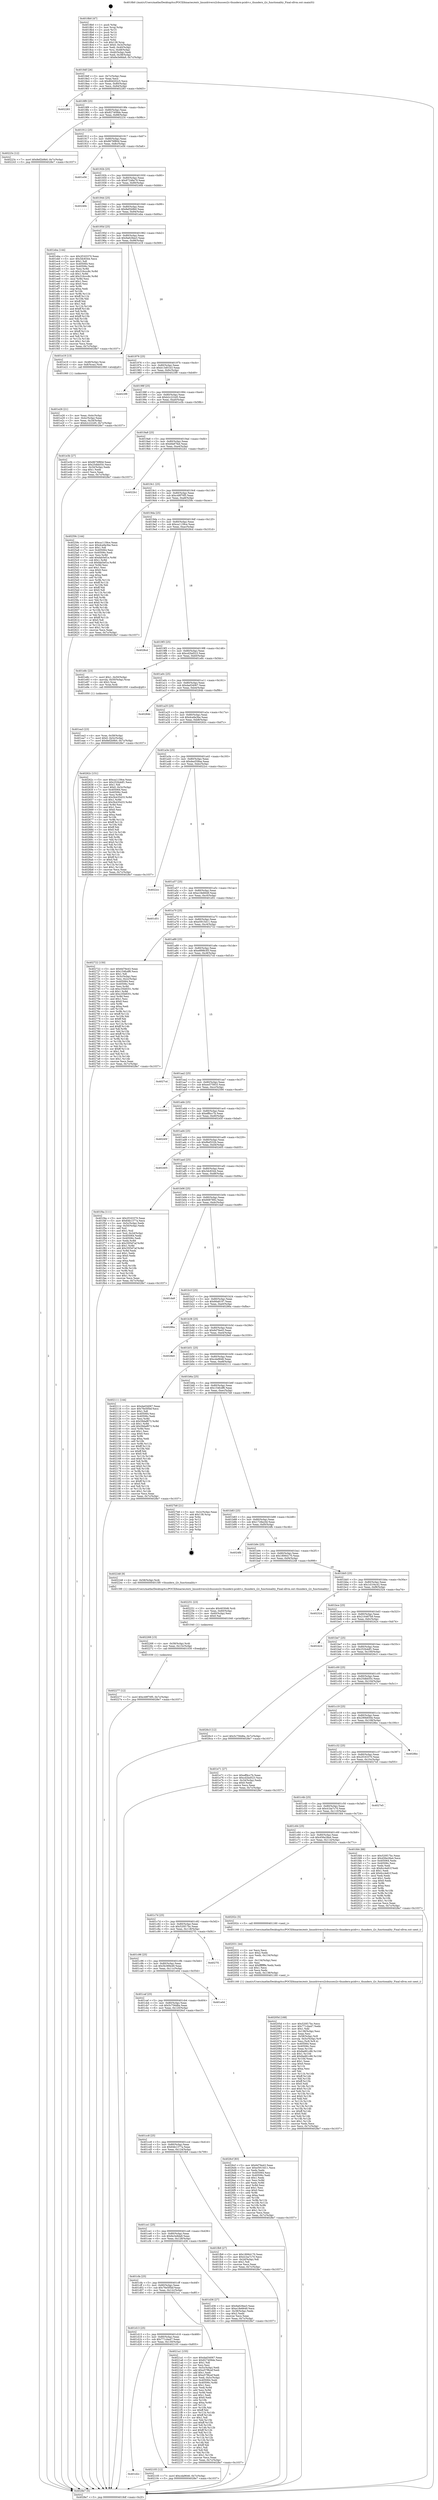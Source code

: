 digraph "0x4018b0" {
  label = "0x4018b0 (/mnt/c/Users/mathe/Desktop/tcc/POCII/binaries/extr_linuxdriversi2cbussesi2c-thunderx-pcidrv.c_thunderx_i2c_functionality_Final-ollvm.out::main(0))"
  labelloc = "t"
  node[shape=record]

  Entry [label="",width=0.3,height=0.3,shape=circle,fillcolor=black,style=filled]
  "0x4018df" [label="{
     0x4018df [26]\l
     | [instrs]\l
     &nbsp;&nbsp;0x4018df \<+3\>: mov -0x7c(%rbp),%eax\l
     &nbsp;&nbsp;0x4018e2 \<+2\>: mov %eax,%ecx\l
     &nbsp;&nbsp;0x4018e4 \<+6\>: sub $0x80d202c5,%ecx\l
     &nbsp;&nbsp;0x4018ea \<+3\>: mov %eax,-0x80(%rbp)\l
     &nbsp;&nbsp;0x4018ed \<+6\>: mov %ecx,-0x84(%rbp)\l
     &nbsp;&nbsp;0x4018f3 \<+6\>: je 0000000000402283 \<main+0x9d3\>\l
  }"]
  "0x402283" [label="{
     0x402283\l
  }", style=dashed]
  "0x4018f9" [label="{
     0x4018f9 [25]\l
     | [instrs]\l
     &nbsp;&nbsp;0x4018f9 \<+5\>: jmp 00000000004018fe \<main+0x4e\>\l
     &nbsp;&nbsp;0x4018fe \<+3\>: mov -0x80(%rbp),%eax\l
     &nbsp;&nbsp;0x401901 \<+5\>: sub $0x827409de,%eax\l
     &nbsp;&nbsp;0x401906 \<+6\>: mov %eax,-0x88(%rbp)\l
     &nbsp;&nbsp;0x40190c \<+6\>: je 000000000040223c \<main+0x98c\>\l
  }"]
  Exit [label="",width=0.3,height=0.3,shape=circle,fillcolor=black,style=filled,peripheries=2]
  "0x40223c" [label="{
     0x40223c [12]\l
     | [instrs]\l
     &nbsp;&nbsp;0x40223c \<+7\>: movl $0x8ef2b9b0,-0x7c(%rbp)\l
     &nbsp;&nbsp;0x402243 \<+5\>: jmp 00000000004028e7 \<main+0x1037\>\l
  }"]
  "0x401912" [label="{
     0x401912 [25]\l
     | [instrs]\l
     &nbsp;&nbsp;0x401912 \<+5\>: jmp 0000000000401917 \<main+0x67\>\l
     &nbsp;&nbsp;0x401917 \<+3\>: mov -0x80(%rbp),%eax\l
     &nbsp;&nbsp;0x40191a \<+5\>: sub $0x8676f80d,%eax\l
     &nbsp;&nbsp;0x40191f \<+6\>: mov %eax,-0x8c(%rbp)\l
     &nbsp;&nbsp;0x401925 \<+6\>: je 0000000000401e56 \<main+0x5a6\>\l
  }"]
  "0x402277" [label="{
     0x402277 [12]\l
     | [instrs]\l
     &nbsp;&nbsp;0x402277 \<+7\>: movl $0xc49f70f5,-0x7c(%rbp)\l
     &nbsp;&nbsp;0x40227e \<+5\>: jmp 00000000004028e7 \<main+0x1037\>\l
  }"]
  "0x401e56" [label="{
     0x401e56\l
  }", style=dashed]
  "0x40192b" [label="{
     0x40192b [25]\l
     | [instrs]\l
     &nbsp;&nbsp;0x40192b \<+5\>: jmp 0000000000401930 \<main+0x80\>\l
     &nbsp;&nbsp;0x401930 \<+3\>: mov -0x80(%rbp),%eax\l
     &nbsp;&nbsp;0x401933 \<+5\>: sub $0x87248a79,%eax\l
     &nbsp;&nbsp;0x401938 \<+6\>: mov %eax,-0x90(%rbp)\l
     &nbsp;&nbsp;0x40193e \<+6\>: je 000000000040246b \<main+0xbbb\>\l
  }"]
  "0x402268" [label="{
     0x402268 [15]\l
     | [instrs]\l
     &nbsp;&nbsp;0x402268 \<+4\>: mov -0x58(%rbp),%rdi\l
     &nbsp;&nbsp;0x40226c \<+6\>: mov %eax,-0x13c(%rbp)\l
     &nbsp;&nbsp;0x402272 \<+5\>: call 0000000000401030 \<free@plt\>\l
     | [calls]\l
     &nbsp;&nbsp;0x401030 \{1\} (unknown)\l
  }"]
  "0x40246b" [label="{
     0x40246b\l
  }", style=dashed]
  "0x401944" [label="{
     0x401944 [25]\l
     | [instrs]\l
     &nbsp;&nbsp;0x401944 \<+5\>: jmp 0000000000401949 \<main+0x99\>\l
     &nbsp;&nbsp;0x401949 \<+3\>: mov -0x80(%rbp),%eax\l
     &nbsp;&nbsp;0x40194c \<+5\>: sub $0x8ef2b9b0,%eax\l
     &nbsp;&nbsp;0x401951 \<+6\>: mov %eax,-0x94(%rbp)\l
     &nbsp;&nbsp;0x401957 \<+6\>: je 0000000000401eba \<main+0x60a\>\l
  }"]
  "0x402251" [label="{
     0x402251 [23]\l
     | [instrs]\l
     &nbsp;&nbsp;0x402251 \<+10\>: movabs $0x4030d6,%rdi\l
     &nbsp;&nbsp;0x40225b \<+3\>: mov %eax,-0x60(%rbp)\l
     &nbsp;&nbsp;0x40225e \<+3\>: mov -0x60(%rbp),%esi\l
     &nbsp;&nbsp;0x402261 \<+2\>: mov $0x0,%al\l
     &nbsp;&nbsp;0x402263 \<+5\>: call 0000000000401040 \<printf@plt\>\l
     | [calls]\l
     &nbsp;&nbsp;0x401040 \{1\} (unknown)\l
  }"]
  "0x401eba" [label="{
     0x401eba [144]\l
     | [instrs]\l
     &nbsp;&nbsp;0x401eba \<+5\>: mov $0x2f163370,%eax\l
     &nbsp;&nbsp;0x401ebf \<+5\>: mov $0x3dc8344,%ecx\l
     &nbsp;&nbsp;0x401ec4 \<+2\>: mov $0x1,%dl\l
     &nbsp;&nbsp;0x401ec6 \<+7\>: mov 0x405064,%esi\l
     &nbsp;&nbsp;0x401ecd \<+7\>: mov 0x40506c,%edi\l
     &nbsp;&nbsp;0x401ed4 \<+3\>: mov %esi,%r8d\l
     &nbsp;&nbsp;0x401ed7 \<+7\>: sub $0x316ccc8c,%r8d\l
     &nbsp;&nbsp;0x401ede \<+4\>: sub $0x1,%r8d\l
     &nbsp;&nbsp;0x401ee2 \<+7\>: add $0x316ccc8c,%r8d\l
     &nbsp;&nbsp;0x401ee9 \<+4\>: imul %r8d,%esi\l
     &nbsp;&nbsp;0x401eed \<+3\>: and $0x1,%esi\l
     &nbsp;&nbsp;0x401ef0 \<+3\>: cmp $0x0,%esi\l
     &nbsp;&nbsp;0x401ef3 \<+4\>: sete %r9b\l
     &nbsp;&nbsp;0x401ef7 \<+3\>: cmp $0xa,%edi\l
     &nbsp;&nbsp;0x401efa \<+4\>: setl %r10b\l
     &nbsp;&nbsp;0x401efe \<+3\>: mov %r9b,%r11b\l
     &nbsp;&nbsp;0x401f01 \<+4\>: xor $0xff,%r11b\l
     &nbsp;&nbsp;0x401f05 \<+3\>: mov %r10b,%bl\l
     &nbsp;&nbsp;0x401f08 \<+3\>: xor $0xff,%bl\l
     &nbsp;&nbsp;0x401f0b \<+3\>: xor $0x1,%dl\l
     &nbsp;&nbsp;0x401f0e \<+3\>: mov %r11b,%r14b\l
     &nbsp;&nbsp;0x401f11 \<+4\>: and $0xff,%r14b\l
     &nbsp;&nbsp;0x401f15 \<+3\>: and %dl,%r9b\l
     &nbsp;&nbsp;0x401f18 \<+3\>: mov %bl,%r15b\l
     &nbsp;&nbsp;0x401f1b \<+4\>: and $0xff,%r15b\l
     &nbsp;&nbsp;0x401f1f \<+3\>: and %dl,%r10b\l
     &nbsp;&nbsp;0x401f22 \<+3\>: or %r9b,%r14b\l
     &nbsp;&nbsp;0x401f25 \<+3\>: or %r10b,%r15b\l
     &nbsp;&nbsp;0x401f28 \<+3\>: xor %r15b,%r14b\l
     &nbsp;&nbsp;0x401f2b \<+3\>: or %bl,%r11b\l
     &nbsp;&nbsp;0x401f2e \<+4\>: xor $0xff,%r11b\l
     &nbsp;&nbsp;0x401f32 \<+3\>: or $0x1,%dl\l
     &nbsp;&nbsp;0x401f35 \<+3\>: and %dl,%r11b\l
     &nbsp;&nbsp;0x401f38 \<+3\>: or %r11b,%r14b\l
     &nbsp;&nbsp;0x401f3b \<+4\>: test $0x1,%r14b\l
     &nbsp;&nbsp;0x401f3f \<+3\>: cmovne %ecx,%eax\l
     &nbsp;&nbsp;0x401f42 \<+3\>: mov %eax,-0x7c(%rbp)\l
     &nbsp;&nbsp;0x401f45 \<+5\>: jmp 00000000004028e7 \<main+0x1037\>\l
  }"]
  "0x40195d" [label="{
     0x40195d [25]\l
     | [instrs]\l
     &nbsp;&nbsp;0x40195d \<+5\>: jmp 0000000000401962 \<main+0xb2\>\l
     &nbsp;&nbsp;0x401962 \<+3\>: mov -0x80(%rbp),%eax\l
     &nbsp;&nbsp;0x401965 \<+5\>: sub $0x9a629ee3,%eax\l
     &nbsp;&nbsp;0x40196a \<+6\>: mov %eax,-0x98(%rbp)\l
     &nbsp;&nbsp;0x401970 \<+6\>: je 0000000000401e19 \<main+0x569\>\l
  }"]
  "0x401d2c" [label="{
     0x401d2c\l
  }", style=dashed]
  "0x401e19" [label="{
     0x401e19 [13]\l
     | [instrs]\l
     &nbsp;&nbsp;0x401e19 \<+4\>: mov -0x48(%rbp),%rax\l
     &nbsp;&nbsp;0x401e1d \<+4\>: mov 0x8(%rax),%rdi\l
     &nbsp;&nbsp;0x401e21 \<+5\>: call 0000000000401060 \<atoi@plt\>\l
     | [calls]\l
     &nbsp;&nbsp;0x401060 \{1\} (unknown)\l
  }"]
  "0x401976" [label="{
     0x401976 [25]\l
     | [instrs]\l
     &nbsp;&nbsp;0x401976 \<+5\>: jmp 000000000040197b \<main+0xcb\>\l
     &nbsp;&nbsp;0x40197b \<+3\>: mov -0x80(%rbp),%eax\l
     &nbsp;&nbsp;0x40197e \<+5\>: sub $0xb13d01b3,%eax\l
     &nbsp;&nbsp;0x401983 \<+6\>: mov %eax,-0x9c(%rbp)\l
     &nbsp;&nbsp;0x401989 \<+6\>: je 00000000004023f9 \<main+0xb49\>\l
  }"]
  "0x402105" [label="{
     0x402105 [12]\l
     | [instrs]\l
     &nbsp;&nbsp;0x402105 \<+7\>: movl $0xcda9646,-0x7c(%rbp)\l
     &nbsp;&nbsp;0x40210c \<+5\>: jmp 00000000004028e7 \<main+0x1037\>\l
  }"]
  "0x4023f9" [label="{
     0x4023f9\l
  }", style=dashed]
  "0x40198f" [label="{
     0x40198f [25]\l
     | [instrs]\l
     &nbsp;&nbsp;0x40198f \<+5\>: jmp 0000000000401994 \<main+0xe4\>\l
     &nbsp;&nbsp;0x401994 \<+3\>: mov -0x80(%rbp),%eax\l
     &nbsp;&nbsp;0x401997 \<+5\>: sub $0xb2c222d5,%eax\l
     &nbsp;&nbsp;0x40199c \<+6\>: mov %eax,-0xa0(%rbp)\l
     &nbsp;&nbsp;0x4019a2 \<+6\>: je 0000000000401e3b \<main+0x58b\>\l
  }"]
  "0x401d13" [label="{
     0x401d13 [25]\l
     | [instrs]\l
     &nbsp;&nbsp;0x401d13 \<+5\>: jmp 0000000000401d18 \<main+0x468\>\l
     &nbsp;&nbsp;0x401d18 \<+3\>: mov -0x80(%rbp),%eax\l
     &nbsp;&nbsp;0x401d1b \<+5\>: sub $0x771cba47,%eax\l
     &nbsp;&nbsp;0x401d20 \<+6\>: mov %eax,-0x130(%rbp)\l
     &nbsp;&nbsp;0x401d26 \<+6\>: je 0000000000402105 \<main+0x855\>\l
  }"]
  "0x401e3b" [label="{
     0x401e3b [27]\l
     | [instrs]\l
     &nbsp;&nbsp;0x401e3b \<+5\>: mov $0x8676f80d,%eax\l
     &nbsp;&nbsp;0x401e40 \<+5\>: mov $0x25dbb55c,%ecx\l
     &nbsp;&nbsp;0x401e45 \<+3\>: mov -0x34(%rbp),%edx\l
     &nbsp;&nbsp;0x401e48 \<+3\>: cmp $0x1,%edx\l
     &nbsp;&nbsp;0x401e4b \<+3\>: cmovl %ecx,%eax\l
     &nbsp;&nbsp;0x401e4e \<+3\>: mov %eax,-0x7c(%rbp)\l
     &nbsp;&nbsp;0x401e51 \<+5\>: jmp 00000000004028e7 \<main+0x1037\>\l
  }"]
  "0x4019a8" [label="{
     0x4019a8 [25]\l
     | [instrs]\l
     &nbsp;&nbsp;0x4019a8 \<+5\>: jmp 00000000004019ad \<main+0xfd\>\l
     &nbsp;&nbsp;0x4019ad \<+3\>: mov -0x80(%rbp),%eax\l
     &nbsp;&nbsp;0x4019b0 \<+5\>: sub $0xbfa87fa4,%eax\l
     &nbsp;&nbsp;0x4019b5 \<+6\>: mov %eax,-0xa4(%rbp)\l
     &nbsp;&nbsp;0x4019bb \<+6\>: je 00000000004022b1 \<main+0xa01\>\l
  }"]
  "0x4021a1" [label="{
     0x4021a1 [155]\l
     | [instrs]\l
     &nbsp;&nbsp;0x4021a1 \<+5\>: mov $0xdad34067,%eax\l
     &nbsp;&nbsp;0x4021a6 \<+5\>: mov $0x827409de,%ecx\l
     &nbsp;&nbsp;0x4021ab \<+2\>: mov $0x1,%dl\l
     &nbsp;&nbsp;0x4021ad \<+2\>: xor %esi,%esi\l
     &nbsp;&nbsp;0x4021af \<+3\>: mov -0x5c(%rbp),%edi\l
     &nbsp;&nbsp;0x4021b2 \<+6\>: add $0xe57f6cef,%edi\l
     &nbsp;&nbsp;0x4021b8 \<+3\>: add $0x1,%edi\l
     &nbsp;&nbsp;0x4021bb \<+6\>: sub $0xe57f6cef,%edi\l
     &nbsp;&nbsp;0x4021c1 \<+3\>: mov %edi,-0x5c(%rbp)\l
     &nbsp;&nbsp;0x4021c4 \<+7\>: mov 0x405064,%edi\l
     &nbsp;&nbsp;0x4021cb \<+8\>: mov 0x40506c,%r8d\l
     &nbsp;&nbsp;0x4021d3 \<+3\>: sub $0x1,%esi\l
     &nbsp;&nbsp;0x4021d6 \<+3\>: mov %edi,%r9d\l
     &nbsp;&nbsp;0x4021d9 \<+3\>: add %esi,%r9d\l
     &nbsp;&nbsp;0x4021dc \<+4\>: imul %r9d,%edi\l
     &nbsp;&nbsp;0x4021e0 \<+3\>: and $0x1,%edi\l
     &nbsp;&nbsp;0x4021e3 \<+3\>: cmp $0x0,%edi\l
     &nbsp;&nbsp;0x4021e6 \<+4\>: sete %r10b\l
     &nbsp;&nbsp;0x4021ea \<+4\>: cmp $0xa,%r8d\l
     &nbsp;&nbsp;0x4021ee \<+4\>: setl %r11b\l
     &nbsp;&nbsp;0x4021f2 \<+3\>: mov %r10b,%bl\l
     &nbsp;&nbsp;0x4021f5 \<+3\>: xor $0xff,%bl\l
     &nbsp;&nbsp;0x4021f8 \<+3\>: mov %r11b,%r14b\l
     &nbsp;&nbsp;0x4021fb \<+4\>: xor $0xff,%r14b\l
     &nbsp;&nbsp;0x4021ff \<+3\>: xor $0x1,%dl\l
     &nbsp;&nbsp;0x402202 \<+3\>: mov %bl,%r15b\l
     &nbsp;&nbsp;0x402205 \<+4\>: and $0xff,%r15b\l
     &nbsp;&nbsp;0x402209 \<+3\>: and %dl,%r10b\l
     &nbsp;&nbsp;0x40220c \<+3\>: mov %r14b,%r12b\l
     &nbsp;&nbsp;0x40220f \<+4\>: and $0xff,%r12b\l
     &nbsp;&nbsp;0x402213 \<+3\>: and %dl,%r11b\l
     &nbsp;&nbsp;0x402216 \<+3\>: or %r10b,%r15b\l
     &nbsp;&nbsp;0x402219 \<+3\>: or %r11b,%r12b\l
     &nbsp;&nbsp;0x40221c \<+3\>: xor %r12b,%r15b\l
     &nbsp;&nbsp;0x40221f \<+3\>: or %r14b,%bl\l
     &nbsp;&nbsp;0x402222 \<+3\>: xor $0xff,%bl\l
     &nbsp;&nbsp;0x402225 \<+3\>: or $0x1,%dl\l
     &nbsp;&nbsp;0x402228 \<+2\>: and %dl,%bl\l
     &nbsp;&nbsp;0x40222a \<+3\>: or %bl,%r15b\l
     &nbsp;&nbsp;0x40222d \<+4\>: test $0x1,%r15b\l
     &nbsp;&nbsp;0x402231 \<+3\>: cmovne %ecx,%eax\l
     &nbsp;&nbsp;0x402234 \<+3\>: mov %eax,-0x7c(%rbp)\l
     &nbsp;&nbsp;0x402237 \<+5\>: jmp 00000000004028e7 \<main+0x1037\>\l
  }"]
  "0x4022b1" [label="{
     0x4022b1\l
  }", style=dashed]
  "0x4019c1" [label="{
     0x4019c1 [25]\l
     | [instrs]\l
     &nbsp;&nbsp;0x4019c1 \<+5\>: jmp 00000000004019c6 \<main+0x116\>\l
     &nbsp;&nbsp;0x4019c6 \<+3\>: mov -0x80(%rbp),%eax\l
     &nbsp;&nbsp;0x4019c9 \<+5\>: sub $0xc49f70f5,%eax\l
     &nbsp;&nbsp;0x4019ce \<+6\>: mov %eax,-0xa8(%rbp)\l
     &nbsp;&nbsp;0x4019d4 \<+6\>: je 000000000040259c \<main+0xcec\>\l
  }"]
  "0x40205d" [label="{
     0x40205d [168]\l
     | [instrs]\l
     &nbsp;&nbsp;0x40205d \<+5\>: mov $0x520f17bc,%ecx\l
     &nbsp;&nbsp;0x402062 \<+5\>: mov $0x771cba47,%edx\l
     &nbsp;&nbsp;0x402067 \<+3\>: mov $0x1,%dil\l
     &nbsp;&nbsp;0x40206a \<+6\>: mov -0x138(%rbp),%esi\l
     &nbsp;&nbsp;0x402070 \<+3\>: imul %eax,%esi\l
     &nbsp;&nbsp;0x402073 \<+4\>: mov -0x58(%rbp),%r8\l
     &nbsp;&nbsp;0x402077 \<+4\>: movslq -0x5c(%rbp),%r9\l
     &nbsp;&nbsp;0x40207b \<+4\>: mov %esi,(%r8,%r9,4)\l
     &nbsp;&nbsp;0x40207f \<+7\>: mov 0x405064,%eax\l
     &nbsp;&nbsp;0x402086 \<+7\>: mov 0x40506c,%esi\l
     &nbsp;&nbsp;0x40208d \<+3\>: mov %eax,%r10d\l
     &nbsp;&nbsp;0x402090 \<+7\>: sub $0x8ad81c86,%r10d\l
     &nbsp;&nbsp;0x402097 \<+4\>: sub $0x1,%r10d\l
     &nbsp;&nbsp;0x40209b \<+7\>: add $0x8ad81c86,%r10d\l
     &nbsp;&nbsp;0x4020a2 \<+4\>: imul %r10d,%eax\l
     &nbsp;&nbsp;0x4020a6 \<+3\>: and $0x1,%eax\l
     &nbsp;&nbsp;0x4020a9 \<+3\>: cmp $0x0,%eax\l
     &nbsp;&nbsp;0x4020ac \<+4\>: sete %r11b\l
     &nbsp;&nbsp;0x4020b0 \<+3\>: cmp $0xa,%esi\l
     &nbsp;&nbsp;0x4020b3 \<+3\>: setl %bl\l
     &nbsp;&nbsp;0x4020b6 \<+3\>: mov %r11b,%r14b\l
     &nbsp;&nbsp;0x4020b9 \<+4\>: xor $0xff,%r14b\l
     &nbsp;&nbsp;0x4020bd \<+3\>: mov %bl,%r15b\l
     &nbsp;&nbsp;0x4020c0 \<+4\>: xor $0xff,%r15b\l
     &nbsp;&nbsp;0x4020c4 \<+4\>: xor $0x0,%dil\l
     &nbsp;&nbsp;0x4020c8 \<+3\>: mov %r14b,%r12b\l
     &nbsp;&nbsp;0x4020cb \<+4\>: and $0x0,%r12b\l
     &nbsp;&nbsp;0x4020cf \<+3\>: and %dil,%r11b\l
     &nbsp;&nbsp;0x4020d2 \<+3\>: mov %r15b,%r13b\l
     &nbsp;&nbsp;0x4020d5 \<+4\>: and $0x0,%r13b\l
     &nbsp;&nbsp;0x4020d9 \<+3\>: and %dil,%bl\l
     &nbsp;&nbsp;0x4020dc \<+3\>: or %r11b,%r12b\l
     &nbsp;&nbsp;0x4020df \<+3\>: or %bl,%r13b\l
     &nbsp;&nbsp;0x4020e2 \<+3\>: xor %r13b,%r12b\l
     &nbsp;&nbsp;0x4020e5 \<+3\>: or %r15b,%r14b\l
     &nbsp;&nbsp;0x4020e8 \<+4\>: xor $0xff,%r14b\l
     &nbsp;&nbsp;0x4020ec \<+4\>: or $0x0,%dil\l
     &nbsp;&nbsp;0x4020f0 \<+3\>: and %dil,%r14b\l
     &nbsp;&nbsp;0x4020f3 \<+3\>: or %r14b,%r12b\l
     &nbsp;&nbsp;0x4020f6 \<+4\>: test $0x1,%r12b\l
     &nbsp;&nbsp;0x4020fa \<+3\>: cmovne %edx,%ecx\l
     &nbsp;&nbsp;0x4020fd \<+3\>: mov %ecx,-0x7c(%rbp)\l
     &nbsp;&nbsp;0x402100 \<+5\>: jmp 00000000004028e7 \<main+0x1037\>\l
  }"]
  "0x40259c" [label="{
     0x40259c [144]\l
     | [instrs]\l
     &nbsp;&nbsp;0x40259c \<+5\>: mov $0xca1139ce,%eax\l
     &nbsp;&nbsp;0x4025a1 \<+5\>: mov $0xdca9a3be,%ecx\l
     &nbsp;&nbsp;0x4025a6 \<+2\>: mov $0x1,%dl\l
     &nbsp;&nbsp;0x4025a8 \<+7\>: mov 0x405064,%esi\l
     &nbsp;&nbsp;0x4025af \<+7\>: mov 0x40506c,%edi\l
     &nbsp;&nbsp;0x4025b6 \<+3\>: mov %esi,%r8d\l
     &nbsp;&nbsp;0x4025b9 \<+7\>: add $0xfab5ef1e,%r8d\l
     &nbsp;&nbsp;0x4025c0 \<+4\>: sub $0x1,%r8d\l
     &nbsp;&nbsp;0x4025c4 \<+7\>: sub $0xfab5ef1e,%r8d\l
     &nbsp;&nbsp;0x4025cb \<+4\>: imul %r8d,%esi\l
     &nbsp;&nbsp;0x4025cf \<+3\>: and $0x1,%esi\l
     &nbsp;&nbsp;0x4025d2 \<+3\>: cmp $0x0,%esi\l
     &nbsp;&nbsp;0x4025d5 \<+4\>: sete %r9b\l
     &nbsp;&nbsp;0x4025d9 \<+3\>: cmp $0xa,%edi\l
     &nbsp;&nbsp;0x4025dc \<+4\>: setl %r10b\l
     &nbsp;&nbsp;0x4025e0 \<+3\>: mov %r9b,%r11b\l
     &nbsp;&nbsp;0x4025e3 \<+4\>: xor $0xff,%r11b\l
     &nbsp;&nbsp;0x4025e7 \<+3\>: mov %r10b,%bl\l
     &nbsp;&nbsp;0x4025ea \<+3\>: xor $0xff,%bl\l
     &nbsp;&nbsp;0x4025ed \<+3\>: xor $0x0,%dl\l
     &nbsp;&nbsp;0x4025f0 \<+3\>: mov %r11b,%r14b\l
     &nbsp;&nbsp;0x4025f3 \<+4\>: and $0x0,%r14b\l
     &nbsp;&nbsp;0x4025f7 \<+3\>: and %dl,%r9b\l
     &nbsp;&nbsp;0x4025fa \<+3\>: mov %bl,%r15b\l
     &nbsp;&nbsp;0x4025fd \<+4\>: and $0x0,%r15b\l
     &nbsp;&nbsp;0x402601 \<+3\>: and %dl,%r10b\l
     &nbsp;&nbsp;0x402604 \<+3\>: or %r9b,%r14b\l
     &nbsp;&nbsp;0x402607 \<+3\>: or %r10b,%r15b\l
     &nbsp;&nbsp;0x40260a \<+3\>: xor %r15b,%r14b\l
     &nbsp;&nbsp;0x40260d \<+3\>: or %bl,%r11b\l
     &nbsp;&nbsp;0x402610 \<+4\>: xor $0xff,%r11b\l
     &nbsp;&nbsp;0x402614 \<+3\>: or $0x0,%dl\l
     &nbsp;&nbsp;0x402617 \<+3\>: and %dl,%r11b\l
     &nbsp;&nbsp;0x40261a \<+3\>: or %r11b,%r14b\l
     &nbsp;&nbsp;0x40261d \<+4\>: test $0x1,%r14b\l
     &nbsp;&nbsp;0x402621 \<+3\>: cmovne %ecx,%eax\l
     &nbsp;&nbsp;0x402624 \<+3\>: mov %eax,-0x7c(%rbp)\l
     &nbsp;&nbsp;0x402627 \<+5\>: jmp 00000000004028e7 \<main+0x1037\>\l
  }"]
  "0x4019da" [label="{
     0x4019da [25]\l
     | [instrs]\l
     &nbsp;&nbsp;0x4019da \<+5\>: jmp 00000000004019df \<main+0x12f\>\l
     &nbsp;&nbsp;0x4019df \<+3\>: mov -0x80(%rbp),%eax\l
     &nbsp;&nbsp;0x4019e2 \<+5\>: sub $0xca1139ce,%eax\l
     &nbsp;&nbsp;0x4019e7 \<+6\>: mov %eax,-0xac(%rbp)\l
     &nbsp;&nbsp;0x4019ed \<+6\>: je 00000000004028cd \<main+0x101d\>\l
  }"]
  "0x402031" [label="{
     0x402031 [44]\l
     | [instrs]\l
     &nbsp;&nbsp;0x402031 \<+2\>: xor %ecx,%ecx\l
     &nbsp;&nbsp;0x402033 \<+5\>: mov $0x2,%edx\l
     &nbsp;&nbsp;0x402038 \<+6\>: mov %edx,-0x134(%rbp)\l
     &nbsp;&nbsp;0x40203e \<+1\>: cltd\l
     &nbsp;&nbsp;0x40203f \<+6\>: mov -0x134(%rbp),%esi\l
     &nbsp;&nbsp;0x402045 \<+2\>: idiv %esi\l
     &nbsp;&nbsp;0x402047 \<+6\>: imul $0xfffffffe,%edx,%edx\l
     &nbsp;&nbsp;0x40204d \<+3\>: sub $0x1,%ecx\l
     &nbsp;&nbsp;0x402050 \<+2\>: sub %ecx,%edx\l
     &nbsp;&nbsp;0x402052 \<+6\>: mov %edx,-0x138(%rbp)\l
     &nbsp;&nbsp;0x402058 \<+5\>: call 0000000000401160 \<next_i\>\l
     | [calls]\l
     &nbsp;&nbsp;0x401160 \{1\} (/mnt/c/Users/mathe/Desktop/tcc/POCII/binaries/extr_linuxdriversi2cbussesi2c-thunderx-pcidrv.c_thunderx_i2c_functionality_Final-ollvm.out::next_i)\l
  }"]
  "0x4028cd" [label="{
     0x4028cd\l
  }", style=dashed]
  "0x4019f3" [label="{
     0x4019f3 [25]\l
     | [instrs]\l
     &nbsp;&nbsp;0x4019f3 \<+5\>: jmp 00000000004019f8 \<main+0x148\>\l
     &nbsp;&nbsp;0x4019f8 \<+3\>: mov -0x80(%rbp),%eax\l
     &nbsp;&nbsp;0x4019fb \<+5\>: sub $0xcd2bd523,%eax\l
     &nbsp;&nbsp;0x401a00 \<+6\>: mov %eax,-0xb0(%rbp)\l
     &nbsp;&nbsp;0x401a06 \<+6\>: je 0000000000401e8c \<main+0x5dc\>\l
  }"]
  "0x401ea3" [label="{
     0x401ea3 [23]\l
     | [instrs]\l
     &nbsp;&nbsp;0x401ea3 \<+4\>: mov %rax,-0x58(%rbp)\l
     &nbsp;&nbsp;0x401ea7 \<+7\>: movl $0x0,-0x5c(%rbp)\l
     &nbsp;&nbsp;0x401eae \<+7\>: movl $0x8ef2b9b0,-0x7c(%rbp)\l
     &nbsp;&nbsp;0x401eb5 \<+5\>: jmp 00000000004028e7 \<main+0x1037\>\l
  }"]
  "0x401e8c" [label="{
     0x401e8c [23]\l
     | [instrs]\l
     &nbsp;&nbsp;0x401e8c \<+7\>: movl $0x1,-0x50(%rbp)\l
     &nbsp;&nbsp;0x401e93 \<+4\>: movslq -0x50(%rbp),%rax\l
     &nbsp;&nbsp;0x401e97 \<+4\>: shl $0x2,%rax\l
     &nbsp;&nbsp;0x401e9b \<+3\>: mov %rax,%rdi\l
     &nbsp;&nbsp;0x401e9e \<+5\>: call 0000000000401050 \<malloc@plt\>\l
     | [calls]\l
     &nbsp;&nbsp;0x401050 \{1\} (unknown)\l
  }"]
  "0x401a0c" [label="{
     0x401a0c [25]\l
     | [instrs]\l
     &nbsp;&nbsp;0x401a0c \<+5\>: jmp 0000000000401a11 \<main+0x161\>\l
     &nbsp;&nbsp;0x401a11 \<+3\>: mov -0x80(%rbp),%eax\l
     &nbsp;&nbsp;0x401a14 \<+5\>: sub $0xdad34067,%eax\l
     &nbsp;&nbsp;0x401a19 \<+6\>: mov %eax,-0xb4(%rbp)\l
     &nbsp;&nbsp;0x401a1f \<+6\>: je 000000000040284b \<main+0xf9b\>\l
  }"]
  "0x401e26" [label="{
     0x401e26 [21]\l
     | [instrs]\l
     &nbsp;&nbsp;0x401e26 \<+3\>: mov %eax,-0x4c(%rbp)\l
     &nbsp;&nbsp;0x401e29 \<+3\>: mov -0x4c(%rbp),%eax\l
     &nbsp;&nbsp;0x401e2c \<+3\>: mov %eax,-0x34(%rbp)\l
     &nbsp;&nbsp;0x401e2f \<+7\>: movl $0xb2c222d5,-0x7c(%rbp)\l
     &nbsp;&nbsp;0x401e36 \<+5\>: jmp 00000000004028e7 \<main+0x1037\>\l
  }"]
  "0x40284b" [label="{
     0x40284b\l
  }", style=dashed]
  "0x401a25" [label="{
     0x401a25 [25]\l
     | [instrs]\l
     &nbsp;&nbsp;0x401a25 \<+5\>: jmp 0000000000401a2a \<main+0x17a\>\l
     &nbsp;&nbsp;0x401a2a \<+3\>: mov -0x80(%rbp),%eax\l
     &nbsp;&nbsp;0x401a2d \<+5\>: sub $0xdca9a3be,%eax\l
     &nbsp;&nbsp;0x401a32 \<+6\>: mov %eax,-0xb8(%rbp)\l
     &nbsp;&nbsp;0x401a38 \<+6\>: je 000000000040262c \<main+0xd7c\>\l
  }"]
  "0x4018b0" [label="{
     0x4018b0 [47]\l
     | [instrs]\l
     &nbsp;&nbsp;0x4018b0 \<+1\>: push %rbp\l
     &nbsp;&nbsp;0x4018b1 \<+3\>: mov %rsp,%rbp\l
     &nbsp;&nbsp;0x4018b4 \<+2\>: push %r15\l
     &nbsp;&nbsp;0x4018b6 \<+2\>: push %r14\l
     &nbsp;&nbsp;0x4018b8 \<+2\>: push %r13\l
     &nbsp;&nbsp;0x4018ba \<+2\>: push %r12\l
     &nbsp;&nbsp;0x4018bc \<+1\>: push %rbx\l
     &nbsp;&nbsp;0x4018bd \<+7\>: sub $0x138,%rsp\l
     &nbsp;&nbsp;0x4018c4 \<+7\>: movl $0x0,-0x3c(%rbp)\l
     &nbsp;&nbsp;0x4018cb \<+3\>: mov %edi,-0x40(%rbp)\l
     &nbsp;&nbsp;0x4018ce \<+4\>: mov %rsi,-0x48(%rbp)\l
     &nbsp;&nbsp;0x4018d2 \<+3\>: mov -0x40(%rbp),%edi\l
     &nbsp;&nbsp;0x4018d5 \<+3\>: mov %edi,-0x38(%rbp)\l
     &nbsp;&nbsp;0x4018d8 \<+7\>: movl $0x6e3e8da9,-0x7c(%rbp)\l
  }"]
  "0x40262c" [label="{
     0x40262c [151]\l
     | [instrs]\l
     &nbsp;&nbsp;0x40262c \<+5\>: mov $0xca1139ce,%eax\l
     &nbsp;&nbsp;0x402631 \<+5\>: mov $0x252b4df1,%ecx\l
     &nbsp;&nbsp;0x402636 \<+2\>: mov $0x1,%dl\l
     &nbsp;&nbsp;0x402638 \<+7\>: movl $0x0,-0x3c(%rbp)\l
     &nbsp;&nbsp;0x40263f \<+7\>: mov 0x405064,%esi\l
     &nbsp;&nbsp;0x402646 \<+7\>: mov 0x40506c,%edi\l
     &nbsp;&nbsp;0x40264d \<+3\>: mov %esi,%r8d\l
     &nbsp;&nbsp;0x402650 \<+7\>: add $0x5b435433,%r8d\l
     &nbsp;&nbsp;0x402657 \<+4\>: sub $0x1,%r8d\l
     &nbsp;&nbsp;0x40265b \<+7\>: sub $0x5b435433,%r8d\l
     &nbsp;&nbsp;0x402662 \<+4\>: imul %r8d,%esi\l
     &nbsp;&nbsp;0x402666 \<+3\>: and $0x1,%esi\l
     &nbsp;&nbsp;0x402669 \<+3\>: cmp $0x0,%esi\l
     &nbsp;&nbsp;0x40266c \<+4\>: sete %r9b\l
     &nbsp;&nbsp;0x402670 \<+3\>: cmp $0xa,%edi\l
     &nbsp;&nbsp;0x402673 \<+4\>: setl %r10b\l
     &nbsp;&nbsp;0x402677 \<+3\>: mov %r9b,%r11b\l
     &nbsp;&nbsp;0x40267a \<+4\>: xor $0xff,%r11b\l
     &nbsp;&nbsp;0x40267e \<+3\>: mov %r10b,%bl\l
     &nbsp;&nbsp;0x402681 \<+3\>: xor $0xff,%bl\l
     &nbsp;&nbsp;0x402684 \<+3\>: xor $0x0,%dl\l
     &nbsp;&nbsp;0x402687 \<+3\>: mov %r11b,%r14b\l
     &nbsp;&nbsp;0x40268a \<+4\>: and $0x0,%r14b\l
     &nbsp;&nbsp;0x40268e \<+3\>: and %dl,%r9b\l
     &nbsp;&nbsp;0x402691 \<+3\>: mov %bl,%r15b\l
     &nbsp;&nbsp;0x402694 \<+4\>: and $0x0,%r15b\l
     &nbsp;&nbsp;0x402698 \<+3\>: and %dl,%r10b\l
     &nbsp;&nbsp;0x40269b \<+3\>: or %r9b,%r14b\l
     &nbsp;&nbsp;0x40269e \<+3\>: or %r10b,%r15b\l
     &nbsp;&nbsp;0x4026a1 \<+3\>: xor %r15b,%r14b\l
     &nbsp;&nbsp;0x4026a4 \<+3\>: or %bl,%r11b\l
     &nbsp;&nbsp;0x4026a7 \<+4\>: xor $0xff,%r11b\l
     &nbsp;&nbsp;0x4026ab \<+3\>: or $0x0,%dl\l
     &nbsp;&nbsp;0x4026ae \<+3\>: and %dl,%r11b\l
     &nbsp;&nbsp;0x4026b1 \<+3\>: or %r11b,%r14b\l
     &nbsp;&nbsp;0x4026b4 \<+4\>: test $0x1,%r14b\l
     &nbsp;&nbsp;0x4026b8 \<+3\>: cmovne %ecx,%eax\l
     &nbsp;&nbsp;0x4026bb \<+3\>: mov %eax,-0x7c(%rbp)\l
     &nbsp;&nbsp;0x4026be \<+5\>: jmp 00000000004028e7 \<main+0x1037\>\l
  }"]
  "0x401a3e" [label="{
     0x401a3e [25]\l
     | [instrs]\l
     &nbsp;&nbsp;0x401a3e \<+5\>: jmp 0000000000401a43 \<main+0x193\>\l
     &nbsp;&nbsp;0x401a43 \<+3\>: mov -0x80(%rbp),%eax\l
     &nbsp;&nbsp;0x401a46 \<+5\>: sub $0xdea558aa,%eax\l
     &nbsp;&nbsp;0x401a4b \<+6\>: mov %eax,-0xbc(%rbp)\l
     &nbsp;&nbsp;0x401a51 \<+6\>: je 00000000004022cc \<main+0xa1c\>\l
  }"]
  "0x4028e7" [label="{
     0x4028e7 [5]\l
     | [instrs]\l
     &nbsp;&nbsp;0x4028e7 \<+5\>: jmp 00000000004018df \<main+0x2f\>\l
  }"]
  "0x4022cc" [label="{
     0x4022cc\l
  }", style=dashed]
  "0x401a57" [label="{
     0x401a57 [25]\l
     | [instrs]\l
     &nbsp;&nbsp;0x401a57 \<+5\>: jmp 0000000000401a5c \<main+0x1ac\>\l
     &nbsp;&nbsp;0x401a5c \<+3\>: mov -0x80(%rbp),%eax\l
     &nbsp;&nbsp;0x401a5f \<+5\>: sub $0xe18e6649,%eax\l
     &nbsp;&nbsp;0x401a64 \<+6\>: mov %eax,-0xc0(%rbp)\l
     &nbsp;&nbsp;0x401a6a \<+6\>: je 0000000000401d51 \<main+0x4a1\>\l
  }"]
  "0x401cfa" [label="{
     0x401cfa [25]\l
     | [instrs]\l
     &nbsp;&nbsp;0x401cfa \<+5\>: jmp 0000000000401cff \<main+0x44f\>\l
     &nbsp;&nbsp;0x401cff \<+3\>: mov -0x80(%rbp),%eax\l
     &nbsp;&nbsp;0x401d02 \<+5\>: sub $0x76e5f5bf,%eax\l
     &nbsp;&nbsp;0x401d07 \<+6\>: mov %eax,-0x12c(%rbp)\l
     &nbsp;&nbsp;0x401d0d \<+6\>: je 00000000004021a1 \<main+0x8f1\>\l
  }"]
  "0x401d51" [label="{
     0x401d51\l
  }", style=dashed]
  "0x401a70" [label="{
     0x401a70 [25]\l
     | [instrs]\l
     &nbsp;&nbsp;0x401a70 \<+5\>: jmp 0000000000401a75 \<main+0x1c5\>\l
     &nbsp;&nbsp;0x401a75 \<+3\>: mov -0x80(%rbp),%eax\l
     &nbsp;&nbsp;0x401a78 \<+5\>: sub $0xe5915d11,%eax\l
     &nbsp;&nbsp;0x401a7d \<+6\>: mov %eax,-0xc4(%rbp)\l
     &nbsp;&nbsp;0x401a83 \<+6\>: je 0000000000402722 \<main+0xe72\>\l
  }"]
  "0x401d36" [label="{
     0x401d36 [27]\l
     | [instrs]\l
     &nbsp;&nbsp;0x401d36 \<+5\>: mov $0x9a629ee3,%eax\l
     &nbsp;&nbsp;0x401d3b \<+5\>: mov $0xe18e6649,%ecx\l
     &nbsp;&nbsp;0x401d40 \<+3\>: mov -0x38(%rbp),%edx\l
     &nbsp;&nbsp;0x401d43 \<+3\>: cmp $0x2,%edx\l
     &nbsp;&nbsp;0x401d46 \<+3\>: cmovne %ecx,%eax\l
     &nbsp;&nbsp;0x401d49 \<+3\>: mov %eax,-0x7c(%rbp)\l
     &nbsp;&nbsp;0x401d4c \<+5\>: jmp 00000000004028e7 \<main+0x1037\>\l
  }"]
  "0x402722" [label="{
     0x402722 [150]\l
     | [instrs]\l
     &nbsp;&nbsp;0x402722 \<+5\>: mov $0x6d76e43,%eax\l
     &nbsp;&nbsp;0x402727 \<+5\>: mov $0x154fcdf6,%ecx\l
     &nbsp;&nbsp;0x40272c \<+2\>: mov $0x1,%dl\l
     &nbsp;&nbsp;0x40272e \<+3\>: mov -0x3c(%rbp),%esi\l
     &nbsp;&nbsp;0x402731 \<+3\>: mov %esi,-0x2c(%rbp)\l
     &nbsp;&nbsp;0x402734 \<+7\>: mov 0x405064,%esi\l
     &nbsp;&nbsp;0x40273b \<+7\>: mov 0x40506c,%edi\l
     &nbsp;&nbsp;0x402742 \<+3\>: mov %esi,%r8d\l
     &nbsp;&nbsp;0x402745 \<+7\>: sub $0xc35b8351,%r8d\l
     &nbsp;&nbsp;0x40274c \<+4\>: sub $0x1,%r8d\l
     &nbsp;&nbsp;0x402750 \<+7\>: add $0xc35b8351,%r8d\l
     &nbsp;&nbsp;0x402757 \<+4\>: imul %r8d,%esi\l
     &nbsp;&nbsp;0x40275b \<+3\>: and $0x1,%esi\l
     &nbsp;&nbsp;0x40275e \<+3\>: cmp $0x0,%esi\l
     &nbsp;&nbsp;0x402761 \<+4\>: sete %r9b\l
     &nbsp;&nbsp;0x402765 \<+3\>: cmp $0xa,%edi\l
     &nbsp;&nbsp;0x402768 \<+4\>: setl %r10b\l
     &nbsp;&nbsp;0x40276c \<+3\>: mov %r9b,%r11b\l
     &nbsp;&nbsp;0x40276f \<+4\>: xor $0xff,%r11b\l
     &nbsp;&nbsp;0x402773 \<+3\>: mov %r10b,%bl\l
     &nbsp;&nbsp;0x402776 \<+3\>: xor $0xff,%bl\l
     &nbsp;&nbsp;0x402779 \<+3\>: xor $0x1,%dl\l
     &nbsp;&nbsp;0x40277c \<+3\>: mov %r11b,%r14b\l
     &nbsp;&nbsp;0x40277f \<+4\>: and $0xff,%r14b\l
     &nbsp;&nbsp;0x402783 \<+3\>: and %dl,%r9b\l
     &nbsp;&nbsp;0x402786 \<+3\>: mov %bl,%r15b\l
     &nbsp;&nbsp;0x402789 \<+4\>: and $0xff,%r15b\l
     &nbsp;&nbsp;0x40278d \<+3\>: and %dl,%r10b\l
     &nbsp;&nbsp;0x402790 \<+3\>: or %r9b,%r14b\l
     &nbsp;&nbsp;0x402793 \<+3\>: or %r10b,%r15b\l
     &nbsp;&nbsp;0x402796 \<+3\>: xor %r15b,%r14b\l
     &nbsp;&nbsp;0x402799 \<+3\>: or %bl,%r11b\l
     &nbsp;&nbsp;0x40279c \<+4\>: xor $0xff,%r11b\l
     &nbsp;&nbsp;0x4027a0 \<+3\>: or $0x1,%dl\l
     &nbsp;&nbsp;0x4027a3 \<+3\>: and %dl,%r11b\l
     &nbsp;&nbsp;0x4027a6 \<+3\>: or %r11b,%r14b\l
     &nbsp;&nbsp;0x4027a9 \<+4\>: test $0x1,%r14b\l
     &nbsp;&nbsp;0x4027ad \<+3\>: cmovne %ecx,%eax\l
     &nbsp;&nbsp;0x4027b0 \<+3\>: mov %eax,-0x7c(%rbp)\l
     &nbsp;&nbsp;0x4027b3 \<+5\>: jmp 00000000004028e7 \<main+0x1037\>\l
  }"]
  "0x401a89" [label="{
     0x401a89 [25]\l
     | [instrs]\l
     &nbsp;&nbsp;0x401a89 \<+5\>: jmp 0000000000401a8e \<main+0x1de\>\l
     &nbsp;&nbsp;0x401a8e \<+3\>: mov -0x80(%rbp),%eax\l
     &nbsp;&nbsp;0x401a91 \<+5\>: sub $0xe899b3f3,%eax\l
     &nbsp;&nbsp;0x401a96 \<+6\>: mov %eax,-0xc8(%rbp)\l
     &nbsp;&nbsp;0x401a9c \<+6\>: je 00000000004027cd \<main+0xf1d\>\l
  }"]
  "0x401ce1" [label="{
     0x401ce1 [25]\l
     | [instrs]\l
     &nbsp;&nbsp;0x401ce1 \<+5\>: jmp 0000000000401ce6 \<main+0x436\>\l
     &nbsp;&nbsp;0x401ce6 \<+3\>: mov -0x80(%rbp),%eax\l
     &nbsp;&nbsp;0x401ce9 \<+5\>: sub $0x6e3e8da9,%eax\l
     &nbsp;&nbsp;0x401cee \<+6\>: mov %eax,-0x128(%rbp)\l
     &nbsp;&nbsp;0x401cf4 \<+6\>: je 0000000000401d36 \<main+0x486\>\l
  }"]
  "0x4027cd" [label="{
     0x4027cd\l
  }", style=dashed]
  "0x401aa2" [label="{
     0x401aa2 [25]\l
     | [instrs]\l
     &nbsp;&nbsp;0x401aa2 \<+5\>: jmp 0000000000401aa7 \<main+0x1f7\>\l
     &nbsp;&nbsp;0x401aa7 \<+3\>: mov -0x80(%rbp),%eax\l
     &nbsp;&nbsp;0x401aaa \<+5\>: sub $0xee575833,%eax\l
     &nbsp;&nbsp;0x401aaf \<+6\>: mov %eax,-0xcc(%rbp)\l
     &nbsp;&nbsp;0x401ab5 \<+6\>: je 0000000000402590 \<main+0xce0\>\l
  }"]
  "0x401fb9" [label="{
     0x401fb9 [27]\l
     | [instrs]\l
     &nbsp;&nbsp;0x401fb9 \<+5\>: mov $0x18064170,%eax\l
     &nbsp;&nbsp;0x401fbe \<+5\>: mov $0x41ba7c70,%ecx\l
     &nbsp;&nbsp;0x401fc3 \<+3\>: mov -0x2d(%rbp),%dl\l
     &nbsp;&nbsp;0x401fc6 \<+3\>: test $0x1,%dl\l
     &nbsp;&nbsp;0x401fc9 \<+3\>: cmovne %ecx,%eax\l
     &nbsp;&nbsp;0x401fcc \<+3\>: mov %eax,-0x7c(%rbp)\l
     &nbsp;&nbsp;0x401fcf \<+5\>: jmp 00000000004028e7 \<main+0x1037\>\l
  }"]
  "0x402590" [label="{
     0x402590\l
  }", style=dashed]
  "0x401abb" [label="{
     0x401abb [25]\l
     | [instrs]\l
     &nbsp;&nbsp;0x401abb \<+5\>: jmp 0000000000401ac0 \<main+0x210\>\l
     &nbsp;&nbsp;0x401ac0 \<+3\>: mov -0x80(%rbp),%eax\l
     &nbsp;&nbsp;0x401ac3 \<+5\>: sub $0xeff4cc7b,%eax\l
     &nbsp;&nbsp;0x401ac8 \<+6\>: mov %eax,-0xd0(%rbp)\l
     &nbsp;&nbsp;0x401ace \<+6\>: je 000000000040245f \<main+0xbaf\>\l
  }"]
  "0x401cc8" [label="{
     0x401cc8 [25]\l
     | [instrs]\l
     &nbsp;&nbsp;0x401cc8 \<+5\>: jmp 0000000000401ccd \<main+0x41d\>\l
     &nbsp;&nbsp;0x401ccd \<+3\>: mov -0x80(%rbp),%eax\l
     &nbsp;&nbsp;0x401cd0 \<+5\>: sub $0x64b1377a,%eax\l
     &nbsp;&nbsp;0x401cd5 \<+6\>: mov %eax,-0x124(%rbp)\l
     &nbsp;&nbsp;0x401cdb \<+6\>: je 0000000000401fb9 \<main+0x709\>\l
  }"]
  "0x40245f" [label="{
     0x40245f\l
  }", style=dashed]
  "0x401ad4" [label="{
     0x401ad4 [25]\l
     | [instrs]\l
     &nbsp;&nbsp;0x401ad4 \<+5\>: jmp 0000000000401ad9 \<main+0x229\>\l
     &nbsp;&nbsp;0x401ad9 \<+3\>: mov -0x80(%rbp),%eax\l
     &nbsp;&nbsp;0x401adc \<+5\>: sub $0xf6ef332b,%eax\l
     &nbsp;&nbsp;0x401ae1 \<+6\>: mov %eax,-0xd4(%rbp)\l
     &nbsp;&nbsp;0x401ae7 \<+6\>: je 0000000000402405 \<main+0xb55\>\l
  }"]
  "0x4026cf" [label="{
     0x4026cf [83]\l
     | [instrs]\l
     &nbsp;&nbsp;0x4026cf \<+5\>: mov $0x6d76e43,%eax\l
     &nbsp;&nbsp;0x4026d4 \<+5\>: mov $0xe5915d11,%ecx\l
     &nbsp;&nbsp;0x4026d9 \<+2\>: xor %edx,%edx\l
     &nbsp;&nbsp;0x4026db \<+7\>: mov 0x405064,%esi\l
     &nbsp;&nbsp;0x4026e2 \<+7\>: mov 0x40506c,%edi\l
     &nbsp;&nbsp;0x4026e9 \<+3\>: sub $0x1,%edx\l
     &nbsp;&nbsp;0x4026ec \<+3\>: mov %esi,%r8d\l
     &nbsp;&nbsp;0x4026ef \<+3\>: add %edx,%r8d\l
     &nbsp;&nbsp;0x4026f2 \<+4\>: imul %r8d,%esi\l
     &nbsp;&nbsp;0x4026f6 \<+3\>: and $0x1,%esi\l
     &nbsp;&nbsp;0x4026f9 \<+3\>: cmp $0x0,%esi\l
     &nbsp;&nbsp;0x4026fc \<+4\>: sete %r9b\l
     &nbsp;&nbsp;0x402700 \<+3\>: cmp $0xa,%edi\l
     &nbsp;&nbsp;0x402703 \<+4\>: setl %r10b\l
     &nbsp;&nbsp;0x402707 \<+3\>: mov %r9b,%r11b\l
     &nbsp;&nbsp;0x40270a \<+3\>: and %r10b,%r11b\l
     &nbsp;&nbsp;0x40270d \<+3\>: xor %r10b,%r9b\l
     &nbsp;&nbsp;0x402710 \<+3\>: or %r9b,%r11b\l
     &nbsp;&nbsp;0x402713 \<+4\>: test $0x1,%r11b\l
     &nbsp;&nbsp;0x402717 \<+3\>: cmovne %ecx,%eax\l
     &nbsp;&nbsp;0x40271a \<+3\>: mov %eax,-0x7c(%rbp)\l
     &nbsp;&nbsp;0x40271d \<+5\>: jmp 00000000004028e7 \<main+0x1037\>\l
  }"]
  "0x402405" [label="{
     0x402405\l
  }", style=dashed]
  "0x401aed" [label="{
     0x401aed [25]\l
     | [instrs]\l
     &nbsp;&nbsp;0x401aed \<+5\>: jmp 0000000000401af2 \<main+0x242\>\l
     &nbsp;&nbsp;0x401af2 \<+3\>: mov -0x80(%rbp),%eax\l
     &nbsp;&nbsp;0x401af5 \<+5\>: sub $0x3dc8344,%eax\l
     &nbsp;&nbsp;0x401afa \<+6\>: mov %eax,-0xd8(%rbp)\l
     &nbsp;&nbsp;0x401b00 \<+6\>: je 0000000000401f4a \<main+0x69a\>\l
  }"]
  "0x401caf" [label="{
     0x401caf [25]\l
     | [instrs]\l
     &nbsp;&nbsp;0x401caf \<+5\>: jmp 0000000000401cb4 \<main+0x404\>\l
     &nbsp;&nbsp;0x401cb4 \<+3\>: mov -0x80(%rbp),%eax\l
     &nbsp;&nbsp;0x401cb7 \<+5\>: sub $0x5c756d6a,%eax\l
     &nbsp;&nbsp;0x401cbc \<+6\>: mov %eax,-0x120(%rbp)\l
     &nbsp;&nbsp;0x401cc2 \<+6\>: je 00000000004026cf \<main+0xe1f\>\l
  }"]
  "0x401f4a" [label="{
     0x401f4a [111]\l
     | [instrs]\l
     &nbsp;&nbsp;0x401f4a \<+5\>: mov $0x2f163370,%eax\l
     &nbsp;&nbsp;0x401f4f \<+5\>: mov $0x64b1377a,%ecx\l
     &nbsp;&nbsp;0x401f54 \<+3\>: mov -0x5c(%rbp),%edx\l
     &nbsp;&nbsp;0x401f57 \<+3\>: cmp -0x50(%rbp),%edx\l
     &nbsp;&nbsp;0x401f5a \<+4\>: setl %sil\l
     &nbsp;&nbsp;0x401f5e \<+4\>: and $0x1,%sil\l
     &nbsp;&nbsp;0x401f62 \<+4\>: mov %sil,-0x2d(%rbp)\l
     &nbsp;&nbsp;0x401f66 \<+7\>: mov 0x405064,%edx\l
     &nbsp;&nbsp;0x401f6d \<+7\>: mov 0x40506c,%edi\l
     &nbsp;&nbsp;0x401f74 \<+3\>: mov %edx,%r8d\l
     &nbsp;&nbsp;0x401f77 \<+7\>: sub $0x35f3d7af,%r8d\l
     &nbsp;&nbsp;0x401f7e \<+4\>: sub $0x1,%r8d\l
     &nbsp;&nbsp;0x401f82 \<+7\>: add $0x35f3d7af,%r8d\l
     &nbsp;&nbsp;0x401f89 \<+4\>: imul %r8d,%edx\l
     &nbsp;&nbsp;0x401f8d \<+3\>: and $0x1,%edx\l
     &nbsp;&nbsp;0x401f90 \<+3\>: cmp $0x0,%edx\l
     &nbsp;&nbsp;0x401f93 \<+4\>: sete %sil\l
     &nbsp;&nbsp;0x401f97 \<+3\>: cmp $0xa,%edi\l
     &nbsp;&nbsp;0x401f9a \<+4\>: setl %r9b\l
     &nbsp;&nbsp;0x401f9e \<+3\>: mov %sil,%r10b\l
     &nbsp;&nbsp;0x401fa1 \<+3\>: and %r9b,%r10b\l
     &nbsp;&nbsp;0x401fa4 \<+3\>: xor %r9b,%sil\l
     &nbsp;&nbsp;0x401fa7 \<+3\>: or %sil,%r10b\l
     &nbsp;&nbsp;0x401faa \<+4\>: test $0x1,%r10b\l
     &nbsp;&nbsp;0x401fae \<+3\>: cmovne %ecx,%eax\l
     &nbsp;&nbsp;0x401fb1 \<+3\>: mov %eax,-0x7c(%rbp)\l
     &nbsp;&nbsp;0x401fb4 \<+5\>: jmp 00000000004028e7 \<main+0x1037\>\l
  }"]
  "0x401b06" [label="{
     0x401b06 [25]\l
     | [instrs]\l
     &nbsp;&nbsp;0x401b06 \<+5\>: jmp 0000000000401b0b \<main+0x25b\>\l
     &nbsp;&nbsp;0x401b0b \<+3\>: mov -0x80(%rbp),%eax\l
     &nbsp;&nbsp;0x401b0e \<+5\>: sub $0x6687892,%eax\l
     &nbsp;&nbsp;0x401b13 \<+6\>: mov %eax,-0xdc(%rbp)\l
     &nbsp;&nbsp;0x401b19 \<+6\>: je 0000000000401da9 \<main+0x4f9\>\l
  }"]
  "0x401e0d" [label="{
     0x401e0d\l
  }", style=dashed]
  "0x401da9" [label="{
     0x401da9\l
  }", style=dashed]
  "0x401b1f" [label="{
     0x401b1f [25]\l
     | [instrs]\l
     &nbsp;&nbsp;0x401b1f \<+5\>: jmp 0000000000401b24 \<main+0x274\>\l
     &nbsp;&nbsp;0x401b24 \<+3\>: mov -0x80(%rbp),%eax\l
     &nbsp;&nbsp;0x401b27 \<+5\>: sub $0x66a8197,%eax\l
     &nbsp;&nbsp;0x401b2c \<+6\>: mov %eax,-0xe0(%rbp)\l
     &nbsp;&nbsp;0x401b32 \<+6\>: je 000000000040286a \<main+0xfba\>\l
  }"]
  "0x401c96" [label="{
     0x401c96 [25]\l
     | [instrs]\l
     &nbsp;&nbsp;0x401c96 \<+5\>: jmp 0000000000401c9b \<main+0x3eb\>\l
     &nbsp;&nbsp;0x401c9b \<+3\>: mov -0x80(%rbp),%eax\l
     &nbsp;&nbsp;0x401c9e \<+5\>: sub $0x5b389e49,%eax\l
     &nbsp;&nbsp;0x401ca3 \<+6\>: mov %eax,-0x11c(%rbp)\l
     &nbsp;&nbsp;0x401ca9 \<+6\>: je 0000000000401e0d \<main+0x55d\>\l
  }"]
  "0x40286a" [label="{
     0x40286a\l
  }", style=dashed]
  "0x401b38" [label="{
     0x401b38 [25]\l
     | [instrs]\l
     &nbsp;&nbsp;0x401b38 \<+5\>: jmp 0000000000401b3d \<main+0x28d\>\l
     &nbsp;&nbsp;0x401b3d \<+3\>: mov -0x80(%rbp),%eax\l
     &nbsp;&nbsp;0x401b40 \<+5\>: sub $0x6d76e43,%eax\l
     &nbsp;&nbsp;0x401b45 \<+6\>: mov %eax,-0xe4(%rbp)\l
     &nbsp;&nbsp;0x401b4b \<+6\>: je 00000000004028e0 \<main+0x1030\>\l
  }"]
  "0x4027f1" [label="{
     0x4027f1\l
  }", style=dashed]
  "0x4028e0" [label="{
     0x4028e0\l
  }", style=dashed]
  "0x401b51" [label="{
     0x401b51 [25]\l
     | [instrs]\l
     &nbsp;&nbsp;0x401b51 \<+5\>: jmp 0000000000401b56 \<main+0x2a6\>\l
     &nbsp;&nbsp;0x401b56 \<+3\>: mov -0x80(%rbp),%eax\l
     &nbsp;&nbsp;0x401b59 \<+5\>: sub $0xcda9646,%eax\l
     &nbsp;&nbsp;0x401b5e \<+6\>: mov %eax,-0xe8(%rbp)\l
     &nbsp;&nbsp;0x401b64 \<+6\>: je 0000000000402111 \<main+0x861\>\l
  }"]
  "0x401c7d" [label="{
     0x401c7d [25]\l
     | [instrs]\l
     &nbsp;&nbsp;0x401c7d \<+5\>: jmp 0000000000401c82 \<main+0x3d2\>\l
     &nbsp;&nbsp;0x401c82 \<+3\>: mov -0x80(%rbp),%eax\l
     &nbsp;&nbsp;0x401c85 \<+5\>: sub $0x520f17bc,%eax\l
     &nbsp;&nbsp;0x401c8a \<+6\>: mov %eax,-0x118(%rbp)\l
     &nbsp;&nbsp;0x401c90 \<+6\>: je 00000000004027f1 \<main+0xf41\>\l
  }"]
  "0x402111" [label="{
     0x402111 [144]\l
     | [instrs]\l
     &nbsp;&nbsp;0x402111 \<+5\>: mov $0xdad34067,%eax\l
     &nbsp;&nbsp;0x402116 \<+5\>: mov $0x76e5f5bf,%ecx\l
     &nbsp;&nbsp;0x40211b \<+2\>: mov $0x1,%dl\l
     &nbsp;&nbsp;0x40211d \<+7\>: mov 0x405064,%esi\l
     &nbsp;&nbsp;0x402124 \<+7\>: mov 0x40506c,%edi\l
     &nbsp;&nbsp;0x40212b \<+3\>: mov %esi,%r8d\l
     &nbsp;&nbsp;0x40212e \<+7\>: sub $0x59daf873,%r8d\l
     &nbsp;&nbsp;0x402135 \<+4\>: sub $0x1,%r8d\l
     &nbsp;&nbsp;0x402139 \<+7\>: add $0x59daf873,%r8d\l
     &nbsp;&nbsp;0x402140 \<+4\>: imul %r8d,%esi\l
     &nbsp;&nbsp;0x402144 \<+3\>: and $0x1,%esi\l
     &nbsp;&nbsp;0x402147 \<+3\>: cmp $0x0,%esi\l
     &nbsp;&nbsp;0x40214a \<+4\>: sete %r9b\l
     &nbsp;&nbsp;0x40214e \<+3\>: cmp $0xa,%edi\l
     &nbsp;&nbsp;0x402151 \<+4\>: setl %r10b\l
     &nbsp;&nbsp;0x402155 \<+3\>: mov %r9b,%r11b\l
     &nbsp;&nbsp;0x402158 \<+4\>: xor $0xff,%r11b\l
     &nbsp;&nbsp;0x40215c \<+3\>: mov %r10b,%bl\l
     &nbsp;&nbsp;0x40215f \<+3\>: xor $0xff,%bl\l
     &nbsp;&nbsp;0x402162 \<+3\>: xor $0x0,%dl\l
     &nbsp;&nbsp;0x402165 \<+3\>: mov %r11b,%r14b\l
     &nbsp;&nbsp;0x402168 \<+4\>: and $0x0,%r14b\l
     &nbsp;&nbsp;0x40216c \<+3\>: and %dl,%r9b\l
     &nbsp;&nbsp;0x40216f \<+3\>: mov %bl,%r15b\l
     &nbsp;&nbsp;0x402172 \<+4\>: and $0x0,%r15b\l
     &nbsp;&nbsp;0x402176 \<+3\>: and %dl,%r10b\l
     &nbsp;&nbsp;0x402179 \<+3\>: or %r9b,%r14b\l
     &nbsp;&nbsp;0x40217c \<+3\>: or %r10b,%r15b\l
     &nbsp;&nbsp;0x40217f \<+3\>: xor %r15b,%r14b\l
     &nbsp;&nbsp;0x402182 \<+3\>: or %bl,%r11b\l
     &nbsp;&nbsp;0x402185 \<+4\>: xor $0xff,%r11b\l
     &nbsp;&nbsp;0x402189 \<+3\>: or $0x0,%dl\l
     &nbsp;&nbsp;0x40218c \<+3\>: and %dl,%r11b\l
     &nbsp;&nbsp;0x40218f \<+3\>: or %r11b,%r14b\l
     &nbsp;&nbsp;0x402192 \<+4\>: test $0x1,%r14b\l
     &nbsp;&nbsp;0x402196 \<+3\>: cmovne %ecx,%eax\l
     &nbsp;&nbsp;0x402199 \<+3\>: mov %eax,-0x7c(%rbp)\l
     &nbsp;&nbsp;0x40219c \<+5\>: jmp 00000000004028e7 \<main+0x1037\>\l
  }"]
  "0x401b6a" [label="{
     0x401b6a [25]\l
     | [instrs]\l
     &nbsp;&nbsp;0x401b6a \<+5\>: jmp 0000000000401b6f \<main+0x2bf\>\l
     &nbsp;&nbsp;0x401b6f \<+3\>: mov -0x80(%rbp),%eax\l
     &nbsp;&nbsp;0x401b72 \<+5\>: sub $0x154fcdf6,%eax\l
     &nbsp;&nbsp;0x401b77 \<+6\>: mov %eax,-0xec(%rbp)\l
     &nbsp;&nbsp;0x401b7d \<+6\>: je 00000000004027b8 \<main+0xf08\>\l
  }"]
  "0x40202c" [label="{
     0x40202c [5]\l
     | [instrs]\l
     &nbsp;&nbsp;0x40202c \<+5\>: call 0000000000401160 \<next_i\>\l
     | [calls]\l
     &nbsp;&nbsp;0x401160 \{1\} (/mnt/c/Users/mathe/Desktop/tcc/POCII/binaries/extr_linuxdriversi2cbussesi2c-thunderx-pcidrv.c_thunderx_i2c_functionality_Final-ollvm.out::next_i)\l
  }"]
  "0x4027b8" [label="{
     0x4027b8 [21]\l
     | [instrs]\l
     &nbsp;&nbsp;0x4027b8 \<+3\>: mov -0x2c(%rbp),%eax\l
     &nbsp;&nbsp;0x4027bb \<+7\>: add $0x138,%rsp\l
     &nbsp;&nbsp;0x4027c2 \<+1\>: pop %rbx\l
     &nbsp;&nbsp;0x4027c3 \<+2\>: pop %r12\l
     &nbsp;&nbsp;0x4027c5 \<+2\>: pop %r13\l
     &nbsp;&nbsp;0x4027c7 \<+2\>: pop %r14\l
     &nbsp;&nbsp;0x4027c9 \<+2\>: pop %r15\l
     &nbsp;&nbsp;0x4027cb \<+1\>: pop %rbp\l
     &nbsp;&nbsp;0x4027cc \<+1\>: ret\l
  }"]
  "0x401b83" [label="{
     0x401b83 [25]\l
     | [instrs]\l
     &nbsp;&nbsp;0x401b83 \<+5\>: jmp 0000000000401b88 \<main+0x2d8\>\l
     &nbsp;&nbsp;0x401b88 \<+3\>: mov -0x80(%rbp),%eax\l
     &nbsp;&nbsp;0x401b8b \<+5\>: sub $0x1728ec0d,%eax\l
     &nbsp;&nbsp;0x401b90 \<+6\>: mov %eax,-0xf0(%rbp)\l
     &nbsp;&nbsp;0x401b96 \<+6\>: je 00000000004024fb \<main+0xc4b\>\l
  }"]
  "0x401c64" [label="{
     0x401c64 [25]\l
     | [instrs]\l
     &nbsp;&nbsp;0x401c64 \<+5\>: jmp 0000000000401c69 \<main+0x3b9\>\l
     &nbsp;&nbsp;0x401c69 \<+3\>: mov -0x80(%rbp),%eax\l
     &nbsp;&nbsp;0x401c6c \<+5\>: sub $0x456e28a4,%eax\l
     &nbsp;&nbsp;0x401c71 \<+6\>: mov %eax,-0x114(%rbp)\l
     &nbsp;&nbsp;0x401c77 \<+6\>: je 000000000040202c \<main+0x77c\>\l
  }"]
  "0x4024fb" [label="{
     0x4024fb\l
  }", style=dashed]
  "0x401b9c" [label="{
     0x401b9c [25]\l
     | [instrs]\l
     &nbsp;&nbsp;0x401b9c \<+5\>: jmp 0000000000401ba1 \<main+0x2f1\>\l
     &nbsp;&nbsp;0x401ba1 \<+3\>: mov -0x80(%rbp),%eax\l
     &nbsp;&nbsp;0x401ba4 \<+5\>: sub $0x18064170,%eax\l
     &nbsp;&nbsp;0x401ba9 \<+6\>: mov %eax,-0xf4(%rbp)\l
     &nbsp;&nbsp;0x401baf \<+6\>: je 0000000000402248 \<main+0x998\>\l
  }"]
  "0x401fd4" [label="{
     0x401fd4 [88]\l
     | [instrs]\l
     &nbsp;&nbsp;0x401fd4 \<+5\>: mov $0x520f17bc,%eax\l
     &nbsp;&nbsp;0x401fd9 \<+5\>: mov $0x456e28a4,%ecx\l
     &nbsp;&nbsp;0x401fde \<+7\>: mov 0x405064,%edx\l
     &nbsp;&nbsp;0x401fe5 \<+7\>: mov 0x40506c,%esi\l
     &nbsp;&nbsp;0x401fec \<+2\>: mov %edx,%edi\l
     &nbsp;&nbsp;0x401fee \<+6\>: sub $0x6cc4e61f,%edi\l
     &nbsp;&nbsp;0x401ff4 \<+3\>: sub $0x1,%edi\l
     &nbsp;&nbsp;0x401ff7 \<+6\>: add $0x6cc4e61f,%edi\l
     &nbsp;&nbsp;0x401ffd \<+3\>: imul %edi,%edx\l
     &nbsp;&nbsp;0x402000 \<+3\>: and $0x1,%edx\l
     &nbsp;&nbsp;0x402003 \<+3\>: cmp $0x0,%edx\l
     &nbsp;&nbsp;0x402006 \<+4\>: sete %r8b\l
     &nbsp;&nbsp;0x40200a \<+3\>: cmp $0xa,%esi\l
     &nbsp;&nbsp;0x40200d \<+4\>: setl %r9b\l
     &nbsp;&nbsp;0x402011 \<+3\>: mov %r8b,%r10b\l
     &nbsp;&nbsp;0x402014 \<+3\>: and %r9b,%r10b\l
     &nbsp;&nbsp;0x402017 \<+3\>: xor %r9b,%r8b\l
     &nbsp;&nbsp;0x40201a \<+3\>: or %r8b,%r10b\l
     &nbsp;&nbsp;0x40201d \<+4\>: test $0x1,%r10b\l
     &nbsp;&nbsp;0x402021 \<+3\>: cmovne %ecx,%eax\l
     &nbsp;&nbsp;0x402024 \<+3\>: mov %eax,-0x7c(%rbp)\l
     &nbsp;&nbsp;0x402027 \<+5\>: jmp 00000000004028e7 \<main+0x1037\>\l
  }"]
  "0x402248" [label="{
     0x402248 [9]\l
     | [instrs]\l
     &nbsp;&nbsp;0x402248 \<+4\>: mov -0x58(%rbp),%rdi\l
     &nbsp;&nbsp;0x40224c \<+5\>: call 00000000004015f0 \<thunderx_i2c_functionality\>\l
     | [calls]\l
     &nbsp;&nbsp;0x4015f0 \{1\} (/mnt/c/Users/mathe/Desktop/tcc/POCII/binaries/extr_linuxdriversi2cbussesi2c-thunderx-pcidrv.c_thunderx_i2c_functionality_Final-ollvm.out::thunderx_i2c_functionality)\l
  }"]
  "0x401bb5" [label="{
     0x401bb5 [25]\l
     | [instrs]\l
     &nbsp;&nbsp;0x401bb5 \<+5\>: jmp 0000000000401bba \<main+0x30a\>\l
     &nbsp;&nbsp;0x401bba \<+3\>: mov -0x80(%rbp),%eax\l
     &nbsp;&nbsp;0x401bbd \<+5\>: sub $0x1d104c42,%eax\l
     &nbsp;&nbsp;0x401bc2 \<+6\>: mov %eax,-0xf8(%rbp)\l
     &nbsp;&nbsp;0x401bc8 \<+6\>: je 0000000000402324 \<main+0xa74\>\l
  }"]
  "0x401c4b" [label="{
     0x401c4b [25]\l
     | [instrs]\l
     &nbsp;&nbsp;0x401c4b \<+5\>: jmp 0000000000401c50 \<main+0x3a0\>\l
     &nbsp;&nbsp;0x401c50 \<+3\>: mov -0x80(%rbp),%eax\l
     &nbsp;&nbsp;0x401c53 \<+5\>: sub $0x41ba7c70,%eax\l
     &nbsp;&nbsp;0x401c58 \<+6\>: mov %eax,-0x110(%rbp)\l
     &nbsp;&nbsp;0x401c5e \<+6\>: je 0000000000401fd4 \<main+0x724\>\l
  }"]
  "0x402324" [label="{
     0x402324\l
  }", style=dashed]
  "0x401bce" [label="{
     0x401bce [25]\l
     | [instrs]\l
     &nbsp;&nbsp;0x401bce \<+5\>: jmp 0000000000401bd3 \<main+0x323\>\l
     &nbsp;&nbsp;0x401bd3 \<+3\>: mov -0x80(%rbp),%eax\l
     &nbsp;&nbsp;0x401bd6 \<+5\>: sub $0x216487b9,%eax\l
     &nbsp;&nbsp;0x401bdb \<+6\>: mov %eax,-0xfc(%rbp)\l
     &nbsp;&nbsp;0x401be1 \<+6\>: je 0000000000402424 \<main+0xb74\>\l
  }"]
  "0x4027e5" [label="{
     0x4027e5\l
  }", style=dashed]
  "0x402424" [label="{
     0x402424\l
  }", style=dashed]
  "0x401be7" [label="{
     0x401be7 [25]\l
     | [instrs]\l
     &nbsp;&nbsp;0x401be7 \<+5\>: jmp 0000000000401bec \<main+0x33c\>\l
     &nbsp;&nbsp;0x401bec \<+3\>: mov -0x80(%rbp),%eax\l
     &nbsp;&nbsp;0x401bef \<+5\>: sub $0x252b4df1,%eax\l
     &nbsp;&nbsp;0x401bf4 \<+6\>: mov %eax,-0x100(%rbp)\l
     &nbsp;&nbsp;0x401bfa \<+6\>: je 00000000004026c3 \<main+0xe13\>\l
  }"]
  "0x401c32" [label="{
     0x401c32 [25]\l
     | [instrs]\l
     &nbsp;&nbsp;0x401c32 \<+5\>: jmp 0000000000401c37 \<main+0x387\>\l
     &nbsp;&nbsp;0x401c37 \<+3\>: mov -0x80(%rbp),%eax\l
     &nbsp;&nbsp;0x401c3a \<+5\>: sub $0x2f163370,%eax\l
     &nbsp;&nbsp;0x401c3f \<+6\>: mov %eax,-0x10c(%rbp)\l
     &nbsp;&nbsp;0x401c45 \<+6\>: je 00000000004027e5 \<main+0xf35\>\l
  }"]
  "0x4026c3" [label="{
     0x4026c3 [12]\l
     | [instrs]\l
     &nbsp;&nbsp;0x4026c3 \<+7\>: movl $0x5c756d6a,-0x7c(%rbp)\l
     &nbsp;&nbsp;0x4026ca \<+5\>: jmp 00000000004028e7 \<main+0x1037\>\l
  }"]
  "0x401c00" [label="{
     0x401c00 [25]\l
     | [instrs]\l
     &nbsp;&nbsp;0x401c00 \<+5\>: jmp 0000000000401c05 \<main+0x355\>\l
     &nbsp;&nbsp;0x401c05 \<+3\>: mov -0x80(%rbp),%eax\l
     &nbsp;&nbsp;0x401c08 \<+5\>: sub $0x25dbb55c,%eax\l
     &nbsp;&nbsp;0x401c0d \<+6\>: mov %eax,-0x104(%rbp)\l
     &nbsp;&nbsp;0x401c13 \<+6\>: je 0000000000401e71 \<main+0x5c1\>\l
  }"]
  "0x4028bc" [label="{
     0x4028bc\l
  }", style=dashed]
  "0x401e71" [label="{
     0x401e71 [27]\l
     | [instrs]\l
     &nbsp;&nbsp;0x401e71 \<+5\>: mov $0xeff4cc7b,%eax\l
     &nbsp;&nbsp;0x401e76 \<+5\>: mov $0xcd2bd523,%ecx\l
     &nbsp;&nbsp;0x401e7b \<+3\>: mov -0x34(%rbp),%edx\l
     &nbsp;&nbsp;0x401e7e \<+3\>: cmp $0x0,%edx\l
     &nbsp;&nbsp;0x401e81 \<+3\>: cmove %ecx,%eax\l
     &nbsp;&nbsp;0x401e84 \<+3\>: mov %eax,-0x7c(%rbp)\l
     &nbsp;&nbsp;0x401e87 \<+5\>: jmp 00000000004028e7 \<main+0x1037\>\l
  }"]
  "0x401c19" [label="{
     0x401c19 [25]\l
     | [instrs]\l
     &nbsp;&nbsp;0x401c19 \<+5\>: jmp 0000000000401c1e \<main+0x36e\>\l
     &nbsp;&nbsp;0x401c1e \<+3\>: mov -0x80(%rbp),%eax\l
     &nbsp;&nbsp;0x401c21 \<+5\>: sub $0x290b650e,%eax\l
     &nbsp;&nbsp;0x401c26 \<+6\>: mov %eax,-0x108(%rbp)\l
     &nbsp;&nbsp;0x401c2c \<+6\>: je 00000000004028bc \<main+0x100c\>\l
  }"]
  Entry -> "0x4018b0" [label=" 1"]
  "0x4018df" -> "0x402283" [label=" 0"]
  "0x4018df" -> "0x4018f9" [label=" 24"]
  "0x4027b8" -> Exit [label=" 1"]
  "0x4018f9" -> "0x40223c" [label=" 1"]
  "0x4018f9" -> "0x401912" [label=" 23"]
  "0x402722" -> "0x4028e7" [label=" 1"]
  "0x401912" -> "0x401e56" [label=" 0"]
  "0x401912" -> "0x40192b" [label=" 23"]
  "0x4026cf" -> "0x4028e7" [label=" 1"]
  "0x40192b" -> "0x40246b" [label=" 0"]
  "0x40192b" -> "0x401944" [label=" 23"]
  "0x4026c3" -> "0x4028e7" [label=" 1"]
  "0x401944" -> "0x401eba" [label=" 2"]
  "0x401944" -> "0x40195d" [label=" 21"]
  "0x40262c" -> "0x4028e7" [label=" 1"]
  "0x40195d" -> "0x401e19" [label=" 1"]
  "0x40195d" -> "0x401976" [label=" 20"]
  "0x40259c" -> "0x4028e7" [label=" 1"]
  "0x401976" -> "0x4023f9" [label=" 0"]
  "0x401976" -> "0x40198f" [label=" 20"]
  "0x402277" -> "0x4028e7" [label=" 1"]
  "0x40198f" -> "0x401e3b" [label=" 1"]
  "0x40198f" -> "0x4019a8" [label=" 19"]
  "0x402251" -> "0x402268" [label=" 1"]
  "0x4019a8" -> "0x4022b1" [label=" 0"]
  "0x4019a8" -> "0x4019c1" [label=" 19"]
  "0x402248" -> "0x402251" [label=" 1"]
  "0x4019c1" -> "0x40259c" [label=" 1"]
  "0x4019c1" -> "0x4019da" [label=" 18"]
  "0x4021a1" -> "0x4028e7" [label=" 1"]
  "0x4019da" -> "0x4028cd" [label=" 0"]
  "0x4019da" -> "0x4019f3" [label=" 18"]
  "0x402111" -> "0x4028e7" [label=" 1"]
  "0x4019f3" -> "0x401e8c" [label=" 1"]
  "0x4019f3" -> "0x401a0c" [label=" 17"]
  "0x402105" -> "0x4028e7" [label=" 1"]
  "0x401a0c" -> "0x40284b" [label=" 0"]
  "0x401a0c" -> "0x401a25" [label=" 17"]
  "0x401d13" -> "0x401d2c" [label=" 0"]
  "0x401a25" -> "0x40262c" [label=" 1"]
  "0x401a25" -> "0x401a3e" [label=" 16"]
  "0x401d13" -> "0x402105" [label=" 1"]
  "0x401a3e" -> "0x4022cc" [label=" 0"]
  "0x401a3e" -> "0x401a57" [label=" 16"]
  "0x402268" -> "0x402277" [label=" 1"]
  "0x401a57" -> "0x401d51" [label=" 0"]
  "0x401a57" -> "0x401a70" [label=" 16"]
  "0x401cfa" -> "0x401d13" [label=" 1"]
  "0x401a70" -> "0x402722" [label=" 1"]
  "0x401a70" -> "0x401a89" [label=" 15"]
  "0x401cfa" -> "0x4021a1" [label=" 1"]
  "0x401a89" -> "0x4027cd" [label=" 0"]
  "0x401a89" -> "0x401aa2" [label=" 15"]
  "0x40205d" -> "0x4028e7" [label=" 1"]
  "0x401aa2" -> "0x402590" [label=" 0"]
  "0x401aa2" -> "0x401abb" [label=" 15"]
  "0x402031" -> "0x40205d" [label=" 1"]
  "0x401abb" -> "0x40245f" [label=" 0"]
  "0x401abb" -> "0x401ad4" [label=" 15"]
  "0x401fd4" -> "0x4028e7" [label=" 1"]
  "0x401ad4" -> "0x402405" [label=" 0"]
  "0x401ad4" -> "0x401aed" [label=" 15"]
  "0x401fb9" -> "0x4028e7" [label=" 2"]
  "0x401aed" -> "0x401f4a" [label=" 2"]
  "0x401aed" -> "0x401b06" [label=" 13"]
  "0x401eba" -> "0x4028e7" [label=" 2"]
  "0x401b06" -> "0x401da9" [label=" 0"]
  "0x401b06" -> "0x401b1f" [label=" 13"]
  "0x401ea3" -> "0x4028e7" [label=" 1"]
  "0x401b1f" -> "0x40286a" [label=" 0"]
  "0x401b1f" -> "0x401b38" [label=" 13"]
  "0x401e71" -> "0x4028e7" [label=" 1"]
  "0x401b38" -> "0x4028e0" [label=" 0"]
  "0x401b38" -> "0x401b51" [label=" 13"]
  "0x401e3b" -> "0x4028e7" [label=" 1"]
  "0x401b51" -> "0x402111" [label=" 1"]
  "0x401b51" -> "0x401b6a" [label=" 12"]
  "0x401e19" -> "0x401e26" [label=" 1"]
  "0x401b6a" -> "0x4027b8" [label=" 1"]
  "0x401b6a" -> "0x401b83" [label=" 11"]
  "0x4028e7" -> "0x4018df" [label=" 23"]
  "0x401b83" -> "0x4024fb" [label=" 0"]
  "0x401b83" -> "0x401b9c" [label=" 11"]
  "0x401d36" -> "0x4028e7" [label=" 1"]
  "0x401b9c" -> "0x402248" [label=" 1"]
  "0x401b9c" -> "0x401bb5" [label=" 10"]
  "0x401ce1" -> "0x401cfa" [label=" 2"]
  "0x401bb5" -> "0x402324" [label=" 0"]
  "0x401bb5" -> "0x401bce" [label=" 10"]
  "0x40223c" -> "0x4028e7" [label=" 1"]
  "0x401bce" -> "0x402424" [label=" 0"]
  "0x401bce" -> "0x401be7" [label=" 10"]
  "0x401cc8" -> "0x401ce1" [label=" 3"]
  "0x401be7" -> "0x4026c3" [label=" 1"]
  "0x401be7" -> "0x401c00" [label=" 9"]
  "0x40202c" -> "0x402031" [label=" 1"]
  "0x401c00" -> "0x401e71" [label=" 1"]
  "0x401c00" -> "0x401c19" [label=" 8"]
  "0x401caf" -> "0x401cc8" [label=" 5"]
  "0x401c19" -> "0x4028bc" [label=" 0"]
  "0x401c19" -> "0x401c32" [label=" 8"]
  "0x401cc8" -> "0x401fb9" [label=" 2"]
  "0x401c32" -> "0x4027e5" [label=" 0"]
  "0x401c32" -> "0x401c4b" [label=" 8"]
  "0x401ce1" -> "0x401d36" [label=" 1"]
  "0x401c4b" -> "0x401fd4" [label=" 1"]
  "0x401c4b" -> "0x401c64" [label=" 7"]
  "0x4018b0" -> "0x4018df" [label=" 1"]
  "0x401c64" -> "0x40202c" [label=" 1"]
  "0x401c64" -> "0x401c7d" [label=" 6"]
  "0x401e26" -> "0x4028e7" [label=" 1"]
  "0x401c7d" -> "0x4027f1" [label=" 0"]
  "0x401c7d" -> "0x401c96" [label=" 6"]
  "0x401e8c" -> "0x401ea3" [label=" 1"]
  "0x401c96" -> "0x401e0d" [label=" 0"]
  "0x401c96" -> "0x401caf" [label=" 6"]
  "0x401f4a" -> "0x4028e7" [label=" 2"]
  "0x401caf" -> "0x4026cf" [label=" 1"]
}
